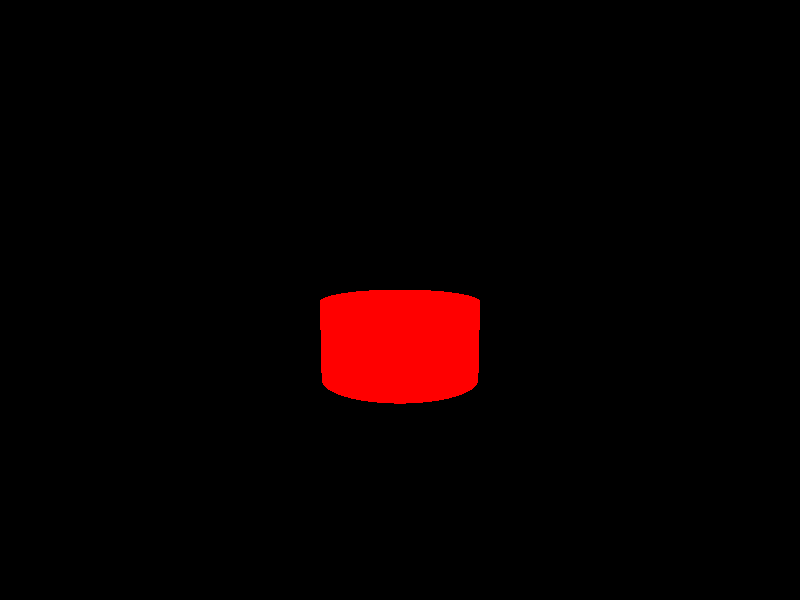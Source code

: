 #include "colors.inc"

#declare Camera_0 = camera{perspective angle 75 // front view
location<0.0, 3.0, -13.0>
        right x *image_width / image_height
                                   look_at<0.0, 1.0, 0.0>
}
#declare Camera_1 = camera{/*ultra_wide_angle*/ angle 90 // diagonal view
location<2.0, 2.5, -3.0>
        right x *image_width / image_height
                                   look_at<0.0, 1.0, 0.0>
}
#declare Camera_2 = camera{/*ultra_wide_angle*/ angle 90 //right side view
location<3.0, 1.0, 0.0>
        right x *image_width / image_height
                                   look_at<0.0, 1.0, 0.0>
}
#declare Camera_3 = camera{/*ultra_wide_angle*/ angle 90 // top view
location<0.0, 3.0, -0.001>
        right x *image_width / image_height
                                   look_at<0.0, 1.0, 0.0>
}
camera
{
    Camera_0
#if (frame_number > 200 & frame_number <= 220)
        translate<0, 3, -14>
#elseif(frame_number > 220 & frame_number <= 240)
            translate<0, 3, -13>
#elseif(frame_number > 240 & frame_number <= 260)
                translate<0, 3, -12>
#elseif(frame_number > 260 & frame_number <= 280)
                    translate<0, 3, -11>
#elseif(frame_number > 260 & frame_number <= 500)
                        translate<0, 3, -10>
#elseif(frame_number > 500 & frame_number < 530)
                            translate<0, 3, -8>
#elseif(frame_number >= 530 & frame_number < 560)
                                translate<0, 3, -7>
#elseif(frame_number >= 530 & frame_number < 560)
                                    translate<0, 2, -6>
#elseif(frame_number >= 560 & frame_number < 590)
                                        translate<0, 2, -5>
#elseif(frame_number >= 590 & frame_number < 700)
                                            rotate<0, 60 * clock + 1, 0>
                                                translate<0, 2, 3>
#end
}

light_source{
    <10, 10, -10> color White}

cylinder
{
    <0, 1, 0>,
        <0, -1, 0>, 2 texture
    {
        pigment { Red }
    }
}